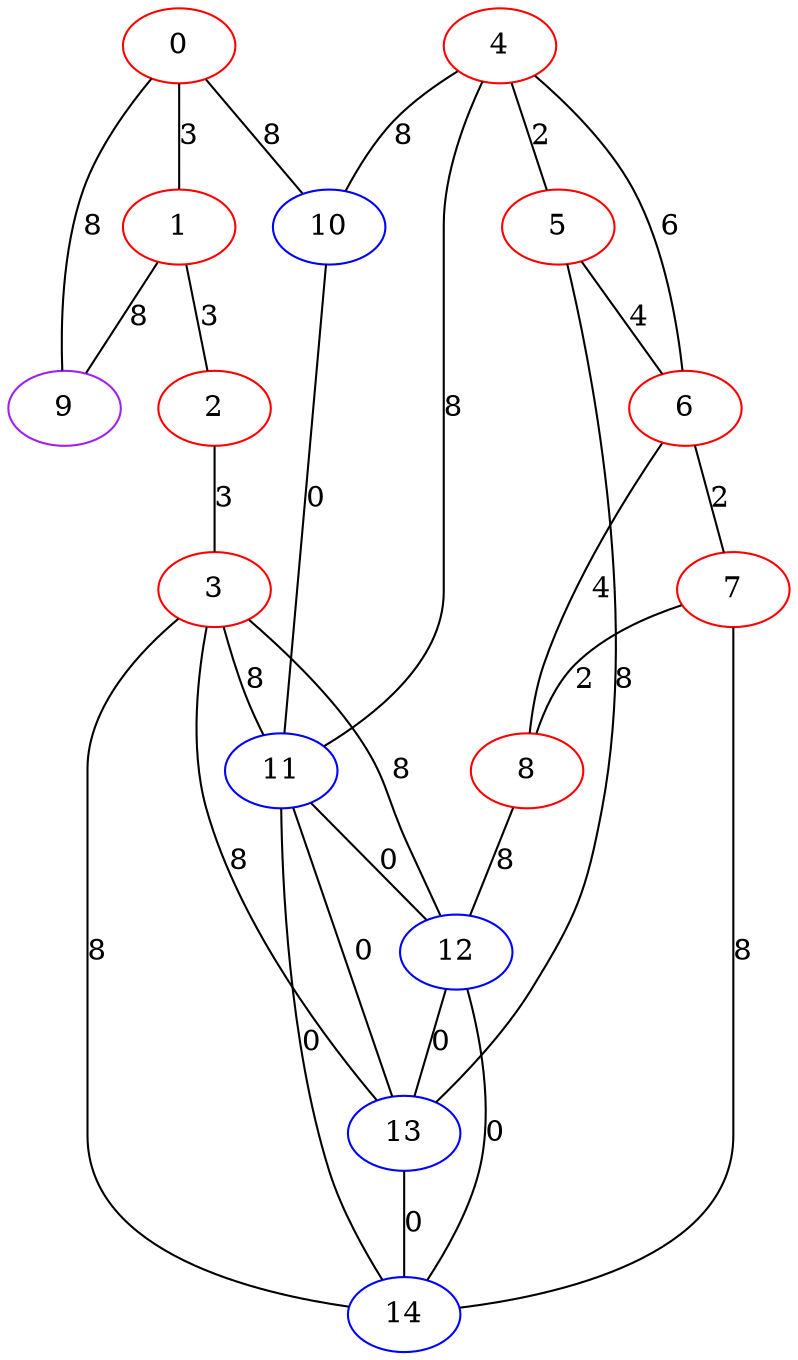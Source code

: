 graph "" {
0 [color=red, weight=1];
1 [color=red, weight=1];
2 [color=red, weight=1];
3 [color=red, weight=1];
4 [color=red, weight=1];
5 [color=red, weight=1];
6 [color=red, weight=1];
7 [color=red, weight=1];
8 [color=red, weight=1];
9 [color=purple, weight=4];
10 [color=blue, weight=3];
11 [color=blue, weight=3];
12 [color=blue, weight=3];
13 [color=blue, weight=3];
14 [color=blue, weight=3];
0 -- 1  [key=0, label=3];
0 -- 10  [key=0, label=8];
0 -- 9  [key=0, label=8];
1 -- 9  [key=0, label=8];
1 -- 2  [key=0, label=3];
2 -- 3  [key=0, label=3];
3 -- 11  [key=0, label=8];
3 -- 12  [key=0, label=8];
3 -- 13  [key=0, label=8];
3 -- 14  [key=0, label=8];
4 -- 10  [key=0, label=8];
4 -- 11  [key=0, label=8];
4 -- 5  [key=0, label=2];
4 -- 6  [key=0, label=6];
5 -- 13  [key=0, label=8];
5 -- 6  [key=0, label=4];
6 -- 8  [key=0, label=4];
6 -- 7  [key=0, label=2];
7 -- 8  [key=0, label=2];
7 -- 14  [key=0, label=8];
8 -- 12  [key=0, label=8];
10 -- 11  [key=0, label=0];
11 -- 12  [key=0, label=0];
11 -- 13  [key=0, label=0];
11 -- 14  [key=0, label=0];
12 -- 13  [key=0, label=0];
12 -- 14  [key=0, label=0];
13 -- 14  [key=0, label=0];
}
